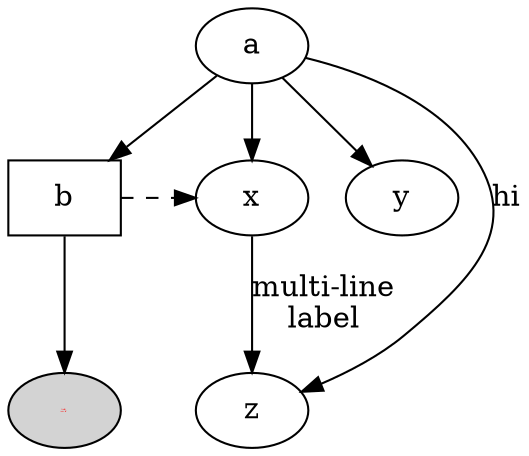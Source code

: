 digraph test3 {
       a -> b -> c;
       a -> {x y};
       b [shape=box];
       c [label="hello\nworld",col󠁪or=blue,fontsize=-23,
            fontname="Palatino-Italic",fontcolor=red,style=filled];
       a -> z [label="hi", weight=0];
       x -> z [label="multi-line\nlabel"];
       edge [style=dashed,color=redd];
       b -> x;
       {rank=same; b x}
}

